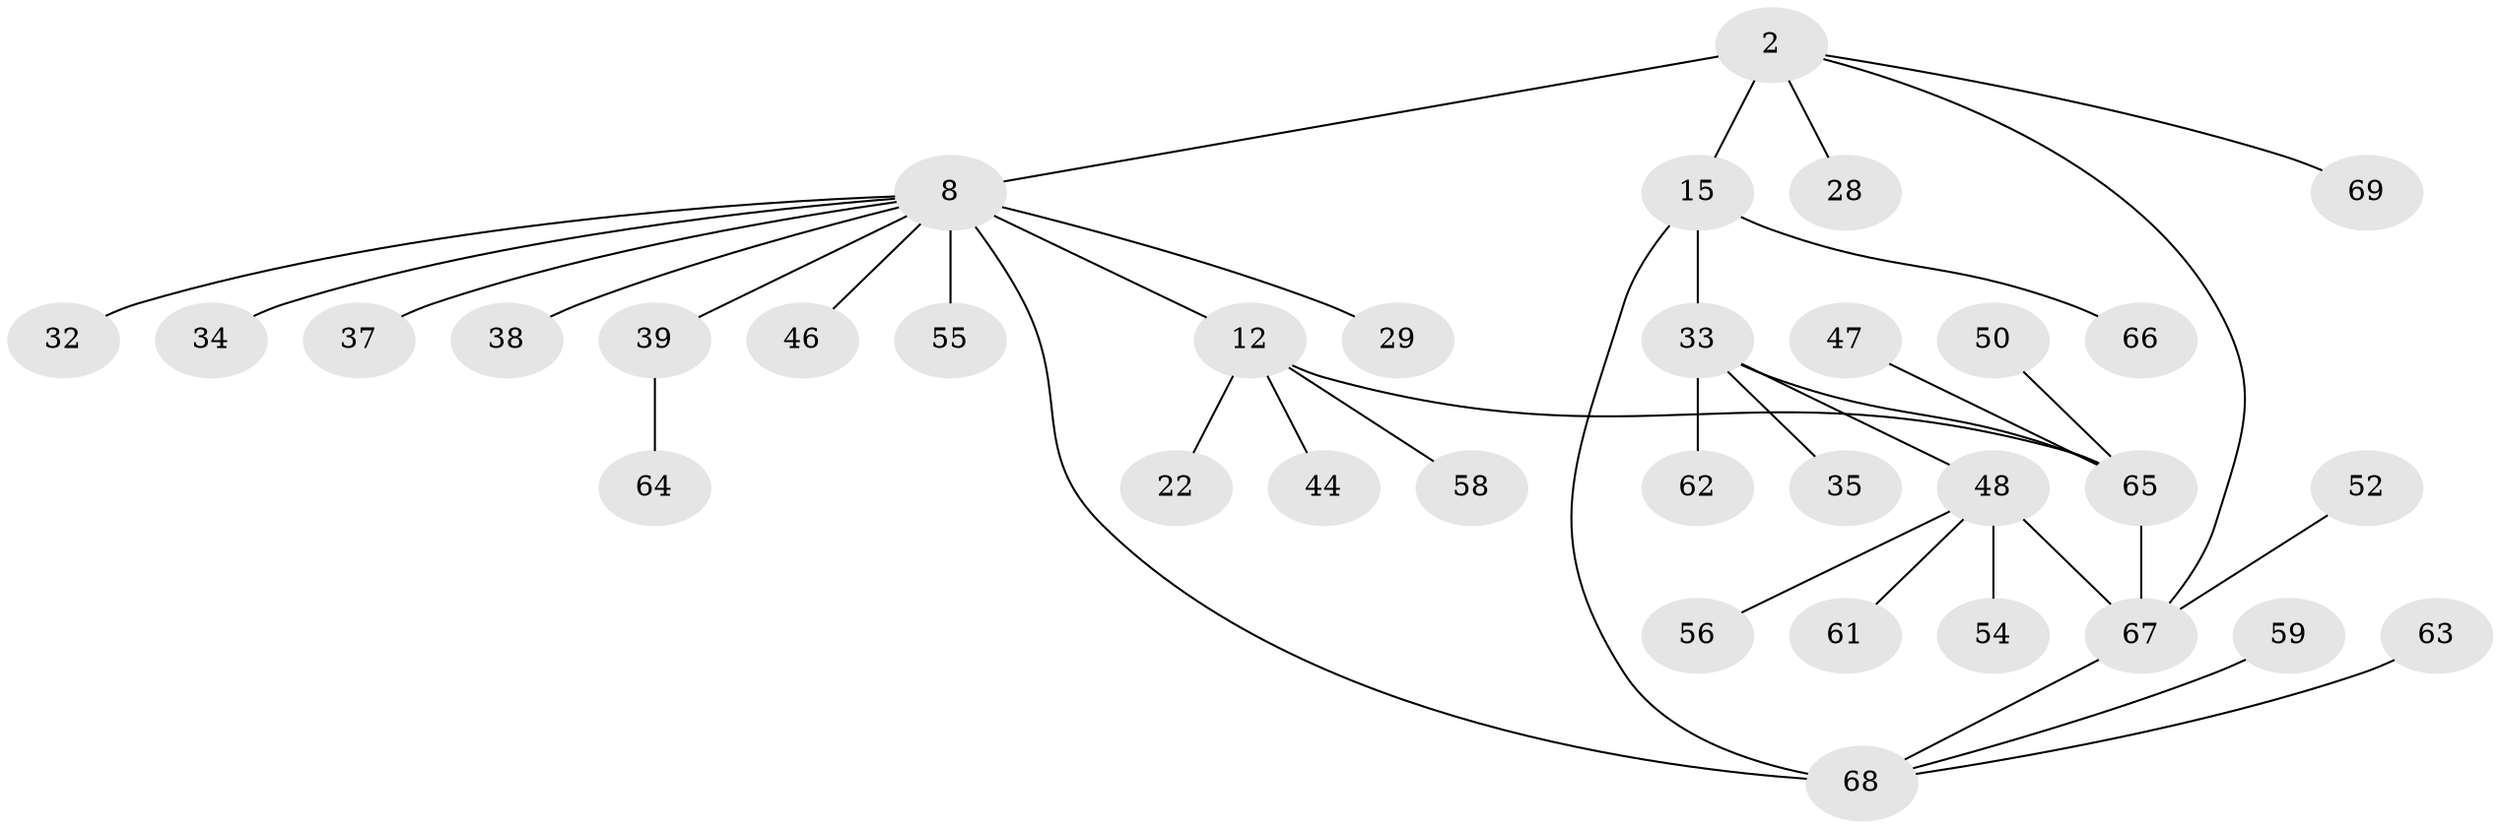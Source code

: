 // original degree distribution, {2: 0.08695652173913043, 6: 0.014492753623188406, 8: 0.014492753623188406, 7: 0.057971014492753624, 3: 0.08695652173913043, 9: 0.028985507246376812, 5: 0.043478260869565216, 4: 0.043478260869565216, 1: 0.6231884057971014}
// Generated by graph-tools (version 1.1) at 2025/54/03/09/25 04:54:54]
// undirected, 34 vertices, 38 edges
graph export_dot {
graph [start="1"]
  node [color=gray90,style=filled];
  2 [super="+1"];
  8 [super="+3"];
  12;
  15 [super="+14"];
  22;
  28;
  29;
  32;
  33 [super="+13"];
  34;
  35;
  37;
  38;
  39 [super="+20"];
  44;
  46 [super="+40"];
  47;
  48 [super="+6+27+30"];
  50;
  52;
  54;
  55;
  56;
  58 [super="+16"];
  59;
  61 [super="+51"];
  62 [super="+53"];
  63 [super="+60"];
  64 [super="+21+45"];
  65 [super="+17+25+36+43+11"];
  66;
  67 [super="+49"];
  68 [super="+9+18+42+57"];
  69;
  2 -- 28;
  2 -- 69;
  2 -- 15;
  2 -- 8 [weight=2];
  2 -- 67;
  8 -- 12 [weight=2];
  8 -- 34;
  8 -- 38;
  8 -- 55;
  8 -- 39 [weight=2];
  8 -- 32;
  8 -- 37;
  8 -- 29;
  8 -- 46;
  8 -- 68 [weight=2];
  12 -- 22;
  12 -- 44;
  12 -- 58;
  12 -- 65 [weight=2];
  15 -- 66;
  15 -- 68;
  15 -- 33 [weight=2];
  33 -- 48;
  33 -- 65;
  33 -- 35;
  33 -- 62;
  39 -- 64;
  47 -- 65;
  48 -- 54;
  48 -- 56;
  48 -- 61;
  48 -- 67 [weight=2];
  50 -- 65;
  52 -- 67;
  59 -- 68;
  63 -- 68;
  65 -- 67;
  67 -- 68;
}
